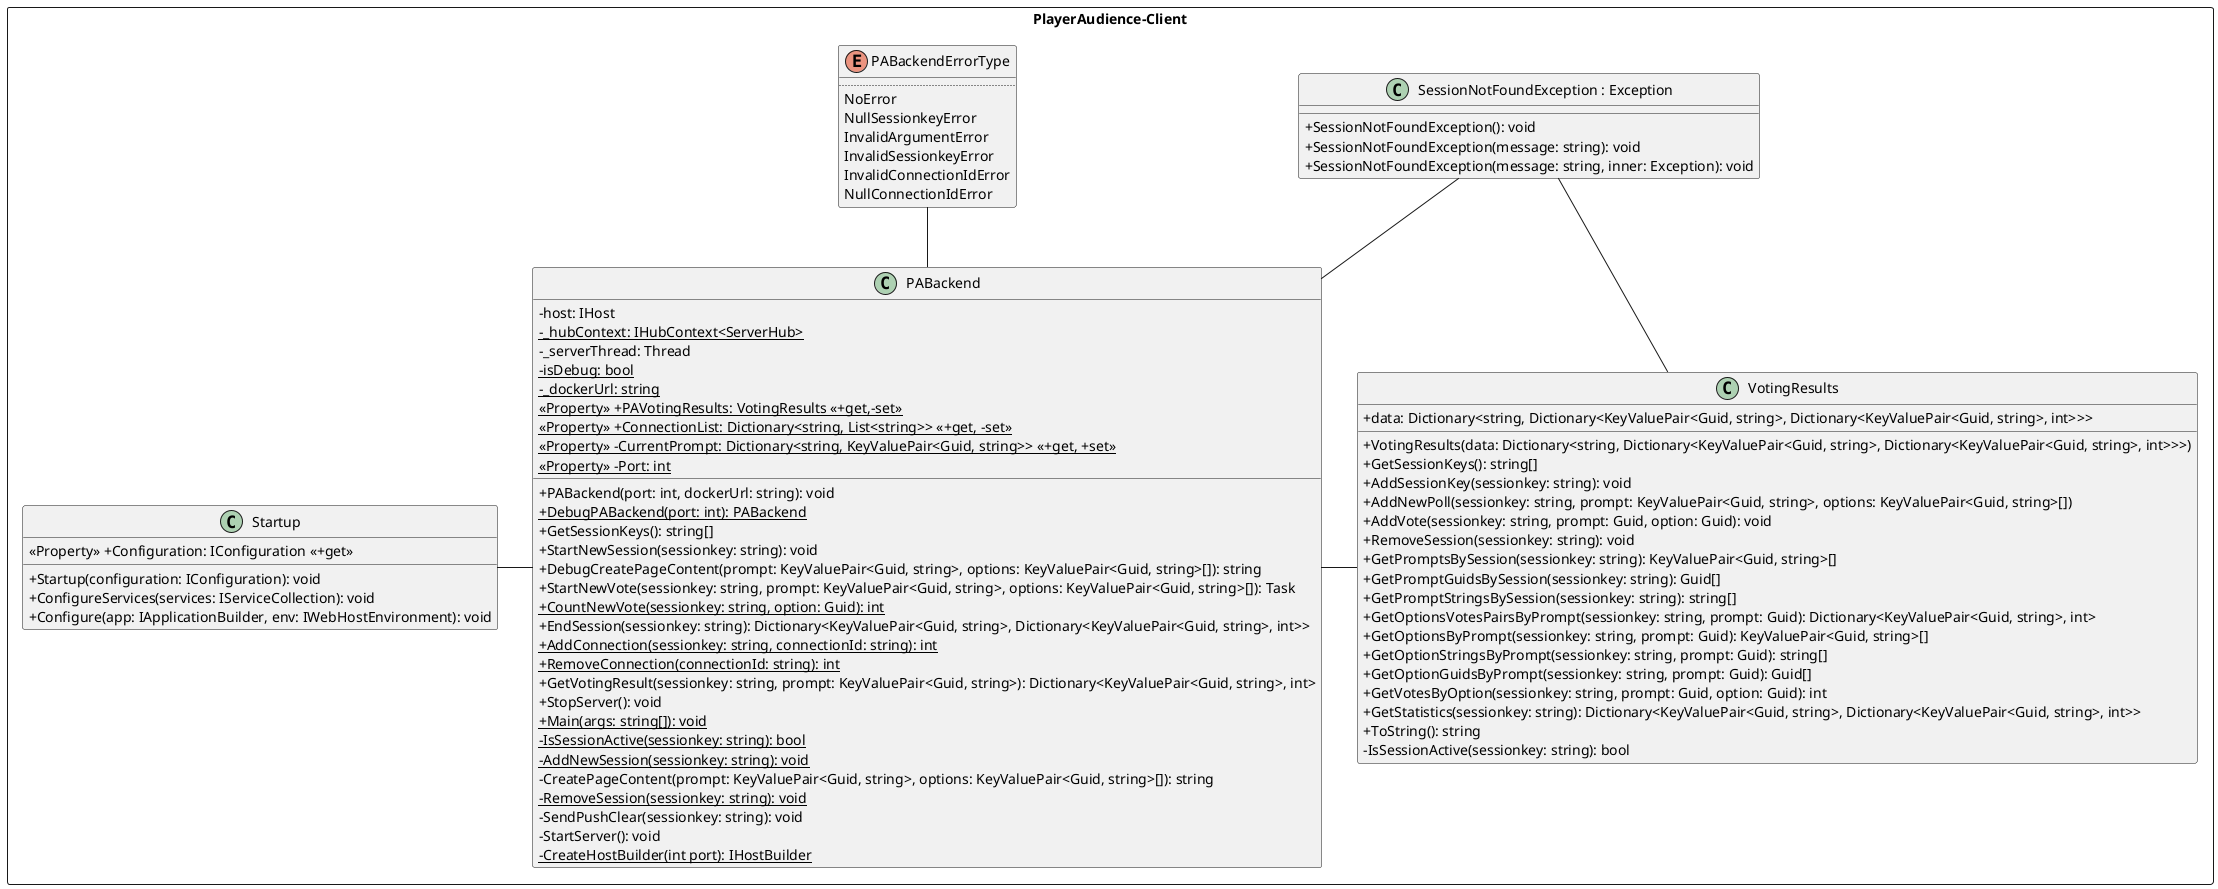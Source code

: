 @startuml

skinparam classAttributeIconSize 0

  package "PlayerAudience-Client" <<Rectangle>>{  

    class "PABackend" as be {
      {field} -host: IHost
      {static} -_hubContext: IHubContext<ServerHub>
      {field} -_serverThread: Thread
      {static} -isDebug: bool 
      {static} -_dockerUrl: string
      {static} <<Property>> +PAVotingResults: VotingResults <<+get,-set>>
      {static} <<Property>> +ConnectionList: Dictionary<string, List<string>> <<+get, -set>>
      {static} <<Property>> -CurrentPrompt: Dictionary<string, KeyValuePair<Guid, string>> <<+get, +set>>
      {static} <<Property>> -Port: int
      {method} +PABackend(port: int, dockerUrl: string): void
      {static} +DebugPABackend(port: int): PABackend
      {method} +GetSessionKeys(): string[]
      {method} +StartNewSession(sessionkey: string): void
      {method} +DebugCreatePageContent(prompt: KeyValuePair<Guid, string>, options: KeyValuePair<Guid, string>[]): string
      {method} +StartNewVote(sessionkey: string, prompt: KeyValuePair<Guid, string>, options: KeyValuePair<Guid, string>[]): Task
      {static} +CountNewVote(sessionkey: string, option: Guid): int
      {method} +EndSession(sessionkey: string): Dictionary<KeyValuePair<Guid, string>, Dictionary<KeyValuePair<Guid, string>, int>>
      {static} +AddConnection(sessionkey: string, connectionId: string): int
      {static} +RemoveConnection(connectionId: string): int
      {method} +GetVotingResult(sessionkey: string, prompt: KeyValuePair<Guid, string>): Dictionary<KeyValuePair<Guid, string>, int>
      {method} +StopServer(): void
      {static} +Main(args: string[]): void
      {static} -IsSessionActive(sessionkey: string): bool
      {static} -AddNewSession(sessionkey: string): void
      {method} -CreatePageContent(prompt: KeyValuePair<Guid, string>, options: KeyValuePair<Guid, string>[]): string
      {static} -RemoveSession(sessionkey: string): void
      {method} -SendPushClear(sessionkey: string): void
      {method} -StartServer(): void
      {static} -CreateHostBuilder(int port): IHostBuilder
    }

    skinparam enum{
      BackgroundColor Wheat
      BorderColor Wheat
    }

    enum "PABackendErrorType" as beet {
      ..
      NoError
      NullSessionkeyError
      InvalidArgumentError
      InvalidSessionkeyError
      InvalidConnectionIdError
      NullConnectionIdError
    }

    class "SessionNotFoundException : Exception" as snfe{
      {method} +SessionNotFoundException(): void
      {method} +SessionNotFoundException(message: string): void
      {method} +SessionNotFoundException(message: string, inner: Exception): void
    }

    class "Startup" as su {
      {field} <<Property>> +Configuration: IConfiguration <<+get>>
      {method} +Startup(configuration: IConfiguration): void
      {method} +ConfigureServices(services: IServiceCollection): void
      {method} +Configure(app: IApplicationBuilder, env: IWebHostEnvironment): void
    }

    class "VotingResults" as vr {
      {field} +data: Dictionary<string, Dictionary<KeyValuePair<Guid, string>, Dictionary<KeyValuePair<Guid, string>, int>>>
      {method} +VotingResults(data: Dictionary<string, Dictionary<KeyValuePair<Guid, string>, Dictionary<KeyValuePair<Guid, string>, int>>>)
      {method} +GetSessionKeys(): string[]
      {method} +AddSessionKey(sessionkey: string): void
      {method} +AddNewPoll(sessionkey: string, prompt: KeyValuePair<Guid, string>, options: KeyValuePair<Guid, string>[])
      {method} +AddVote(sessionkey: string, prompt: Guid, option: Guid): void
      {method} +RemoveSession(sessionkey: string): void
      {method} +GetPromptsBySession(sessionkey: string): KeyValuePair<Guid, string>[]
      {method} +GetPromptGuidsBySession(sessionkey: string): Guid[]
      {method} +GetPromptStringsBySession(sessionkey: string): string[]
      {method} +GetOptionsVotesPairsByPrompt(sessionkey: string, prompt: Guid): Dictionary<KeyValuePair<Guid, string>, int>
      {method} +GetOptionsByPrompt(sessionkey: string, prompt: Guid): KeyValuePair<Guid, string>[]
      {method} +GetOptionStringsByPrompt(sessionkey: string, prompt: Guid): string[]
      {method} +GetOptionGuidsByPrompt(sessionkey: string, prompt: Guid): Guid[]
      {method} +GetVotesByOption(sessionkey: string, prompt: Guid, option: Guid): int
      {method} +GetStatistics(sessionkey: string): Dictionary<KeyValuePair<Guid, string>, Dictionary<KeyValuePair<Guid, string>, int>>
      {method} +ToString(): string
      {method} -IsSessionActive(sessionkey: string): bool
    }
    be - vr
    be -left- su
    be -up- snfe
    snfe - vr
    be -up- beet
  
  }  


@enduml